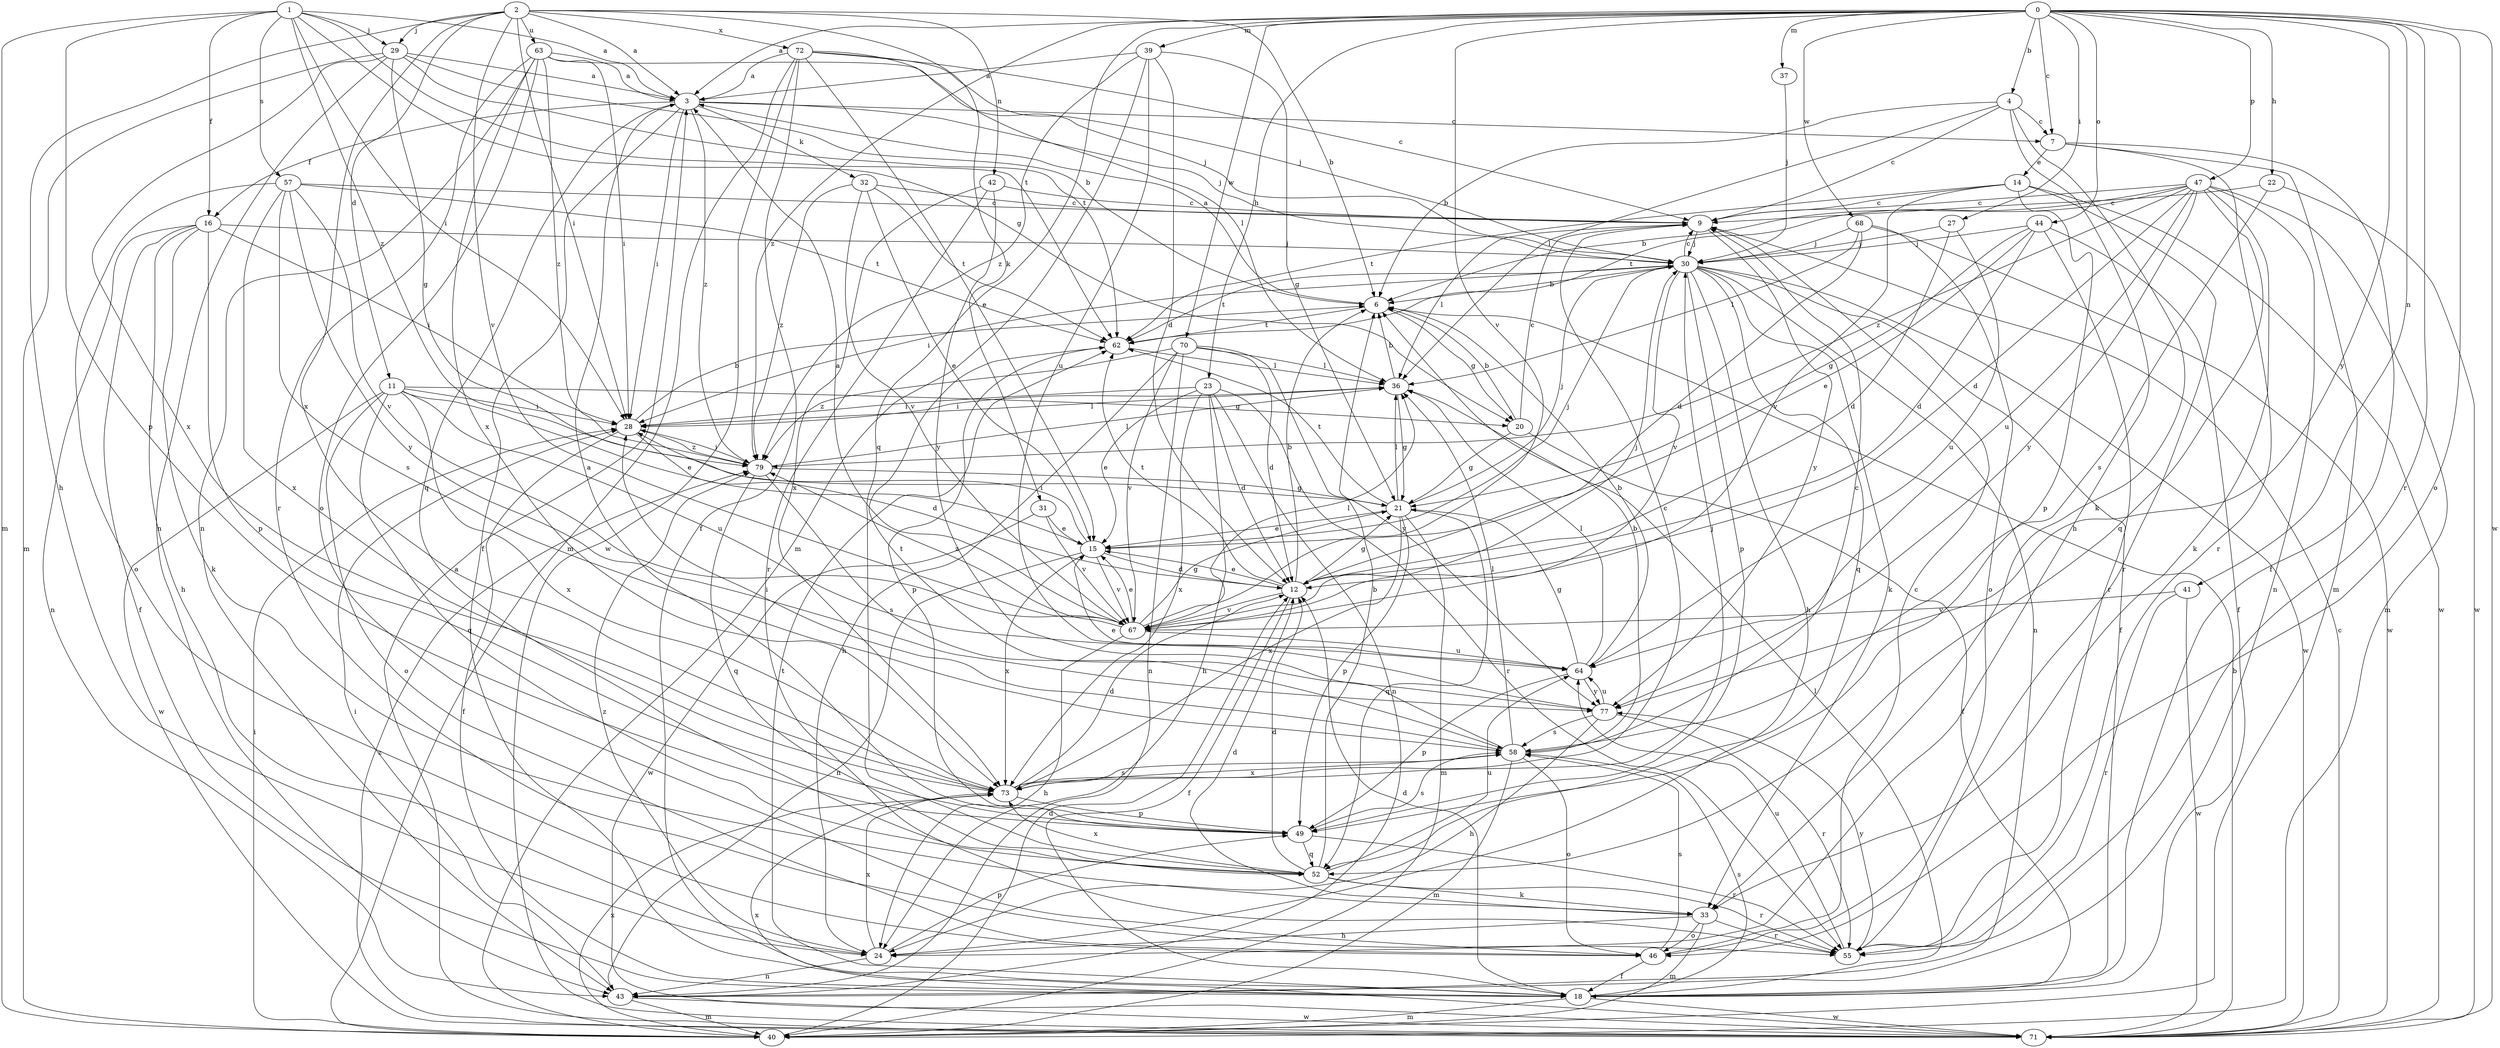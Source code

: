 strict digraph  {
0;
1;
2;
3;
4;
6;
7;
9;
11;
12;
14;
15;
16;
18;
20;
21;
22;
23;
24;
27;
28;
29;
30;
31;
32;
33;
36;
37;
39;
40;
41;
42;
43;
44;
46;
47;
49;
52;
55;
57;
58;
62;
63;
64;
67;
68;
70;
71;
72;
73;
77;
79;
0 -> 3  [label=a];
0 -> 4  [label=b];
0 -> 7  [label=c];
0 -> 22  [label=h];
0 -> 23  [label=h];
0 -> 27  [label=i];
0 -> 37  [label=m];
0 -> 39  [label=m];
0 -> 41  [label=n];
0 -> 44  [label=o];
0 -> 46  [label=o];
0 -> 47  [label=p];
0 -> 52  [label=q];
0 -> 55  [label=r];
0 -> 67  [label=v];
0 -> 68  [label=w];
0 -> 70  [label=w];
0 -> 71  [label=w];
0 -> 77  [label=y];
0 -> 79  [label=z];
1 -> 3  [label=a];
1 -> 16  [label=f];
1 -> 20  [label=g];
1 -> 28  [label=i];
1 -> 29  [label=j];
1 -> 40  [label=m];
1 -> 49  [label=p];
1 -> 57  [label=s];
1 -> 62  [label=t];
1 -> 79  [label=z];
2 -> 3  [label=a];
2 -> 6  [label=b];
2 -> 11  [label=d];
2 -> 24  [label=h];
2 -> 28  [label=i];
2 -> 29  [label=j];
2 -> 31  [label=k];
2 -> 42  [label=n];
2 -> 63  [label=u];
2 -> 67  [label=v];
2 -> 72  [label=x];
2 -> 73  [label=x];
3 -> 7  [label=c];
3 -> 16  [label=f];
3 -> 18  [label=f];
3 -> 28  [label=i];
3 -> 30  [label=j];
3 -> 32  [label=k];
3 -> 52  [label=q];
3 -> 79  [label=z];
4 -> 6  [label=b];
4 -> 7  [label=c];
4 -> 9  [label=c];
4 -> 24  [label=h];
4 -> 33  [label=k];
4 -> 36  [label=l];
6 -> 3  [label=a];
6 -> 20  [label=g];
6 -> 62  [label=t];
7 -> 14  [label=e];
7 -> 18  [label=f];
7 -> 40  [label=m];
7 -> 55  [label=r];
9 -> 30  [label=j];
9 -> 36  [label=l];
9 -> 77  [label=y];
11 -> 15  [label=e];
11 -> 20  [label=g];
11 -> 28  [label=i];
11 -> 46  [label=o];
11 -> 52  [label=q];
11 -> 64  [label=u];
11 -> 71  [label=w];
11 -> 73  [label=x];
12 -> 6  [label=b];
12 -> 15  [label=e];
12 -> 18  [label=f];
12 -> 21  [label=g];
12 -> 62  [label=t];
12 -> 67  [label=v];
14 -> 9  [label=c];
14 -> 49  [label=p];
14 -> 55  [label=r];
14 -> 62  [label=t];
14 -> 67  [label=v];
14 -> 71  [label=w];
15 -> 12  [label=d];
15 -> 28  [label=i];
15 -> 30  [label=j];
15 -> 43  [label=n];
15 -> 67  [label=v];
15 -> 73  [label=x];
16 -> 18  [label=f];
16 -> 24  [label=h];
16 -> 28  [label=i];
16 -> 30  [label=j];
16 -> 33  [label=k];
16 -> 43  [label=n];
16 -> 49  [label=p];
18 -> 12  [label=d];
18 -> 36  [label=l];
18 -> 40  [label=m];
18 -> 58  [label=s];
18 -> 62  [label=t];
18 -> 71  [label=w];
20 -> 6  [label=b];
20 -> 9  [label=c];
20 -> 18  [label=f];
20 -> 21  [label=g];
21 -> 15  [label=e];
21 -> 30  [label=j];
21 -> 36  [label=l];
21 -> 40  [label=m];
21 -> 49  [label=p];
21 -> 52  [label=q];
21 -> 62  [label=t];
21 -> 73  [label=x];
22 -> 9  [label=c];
22 -> 58  [label=s];
22 -> 71  [label=w];
23 -> 12  [label=d];
23 -> 15  [label=e];
23 -> 24  [label=h];
23 -> 28  [label=i];
23 -> 43  [label=n];
23 -> 55  [label=r];
23 -> 73  [label=x];
24 -> 43  [label=n];
24 -> 49  [label=p];
24 -> 73  [label=x];
24 -> 79  [label=z];
27 -> 12  [label=d];
27 -> 30  [label=j];
27 -> 64  [label=u];
28 -> 6  [label=b];
28 -> 12  [label=d];
28 -> 18  [label=f];
28 -> 36  [label=l];
28 -> 79  [label=z];
29 -> 3  [label=a];
29 -> 6  [label=b];
29 -> 21  [label=g];
29 -> 40  [label=m];
29 -> 43  [label=n];
29 -> 62  [label=t];
29 -> 73  [label=x];
30 -> 6  [label=b];
30 -> 9  [label=c];
30 -> 18  [label=f];
30 -> 24  [label=h];
30 -> 28  [label=i];
30 -> 33  [label=k];
30 -> 43  [label=n];
30 -> 49  [label=p];
30 -> 52  [label=q];
30 -> 62  [label=t];
30 -> 67  [label=v];
30 -> 71  [label=w];
31 -> 15  [label=e];
31 -> 67  [label=v];
31 -> 71  [label=w];
32 -> 9  [label=c];
32 -> 15  [label=e];
32 -> 62  [label=t];
32 -> 67  [label=v];
32 -> 79  [label=z];
33 -> 12  [label=d];
33 -> 24  [label=h];
33 -> 40  [label=m];
33 -> 46  [label=o];
33 -> 55  [label=r];
36 -> 6  [label=b];
36 -> 21  [label=g];
36 -> 28  [label=i];
37 -> 30  [label=j];
39 -> 3  [label=a];
39 -> 12  [label=d];
39 -> 21  [label=g];
39 -> 40  [label=m];
39 -> 64  [label=u];
39 -> 79  [label=z];
40 -> 12  [label=d];
40 -> 28  [label=i];
40 -> 73  [label=x];
41 -> 55  [label=r];
41 -> 67  [label=v];
41 -> 71  [label=w];
42 -> 9  [label=c];
42 -> 55  [label=r];
42 -> 73  [label=x];
42 -> 77  [label=y];
43 -> 28  [label=i];
43 -> 40  [label=m];
43 -> 71  [label=w];
44 -> 12  [label=d];
44 -> 15  [label=e];
44 -> 18  [label=f];
44 -> 21  [label=g];
44 -> 30  [label=j];
44 -> 55  [label=r];
46 -> 9  [label=c];
46 -> 18  [label=f];
46 -> 58  [label=s];
47 -> 6  [label=b];
47 -> 9  [label=c];
47 -> 12  [label=d];
47 -> 33  [label=k];
47 -> 40  [label=m];
47 -> 43  [label=n];
47 -> 52  [label=q];
47 -> 62  [label=t];
47 -> 64  [label=u];
47 -> 77  [label=y];
47 -> 79  [label=z];
49 -> 3  [label=a];
49 -> 52  [label=q];
49 -> 55  [label=r];
49 -> 58  [label=s];
52 -> 6  [label=b];
52 -> 12  [label=d];
52 -> 33  [label=k];
52 -> 55  [label=r];
52 -> 64  [label=u];
52 -> 73  [label=x];
55 -> 64  [label=u];
55 -> 77  [label=y];
57 -> 9  [label=c];
57 -> 46  [label=o];
57 -> 58  [label=s];
57 -> 62  [label=t];
57 -> 67  [label=v];
57 -> 73  [label=x];
57 -> 77  [label=y];
58 -> 6  [label=b];
58 -> 9  [label=c];
58 -> 28  [label=i];
58 -> 36  [label=l];
58 -> 40  [label=m];
58 -> 46  [label=o];
58 -> 62  [label=t];
58 -> 73  [label=x];
62 -> 36  [label=l];
62 -> 49  [label=p];
63 -> 3  [label=a];
63 -> 28  [label=i];
63 -> 30  [label=j];
63 -> 43  [label=n];
63 -> 46  [label=o];
63 -> 55  [label=r];
63 -> 73  [label=x];
63 -> 79  [label=z];
64 -> 6  [label=b];
64 -> 21  [label=g];
64 -> 36  [label=l];
64 -> 49  [label=p];
64 -> 77  [label=y];
67 -> 3  [label=a];
67 -> 15  [label=e];
67 -> 21  [label=g];
67 -> 24  [label=h];
67 -> 30  [label=j];
67 -> 36  [label=l];
67 -> 64  [label=u];
67 -> 79  [label=z];
68 -> 12  [label=d];
68 -> 30  [label=j];
68 -> 36  [label=l];
68 -> 46  [label=o];
68 -> 71  [label=w];
70 -> 12  [label=d];
70 -> 24  [label=h];
70 -> 36  [label=l];
70 -> 43  [label=n];
70 -> 67  [label=v];
70 -> 77  [label=y];
70 -> 79  [label=z];
71 -> 3  [label=a];
71 -> 6  [label=b];
71 -> 9  [label=c];
71 -> 73  [label=x];
71 -> 79  [label=z];
72 -> 3  [label=a];
72 -> 9  [label=c];
72 -> 15  [label=e];
72 -> 18  [label=f];
72 -> 30  [label=j];
72 -> 36  [label=l];
72 -> 40  [label=m];
72 -> 71  [label=w];
73 -> 9  [label=c];
73 -> 12  [label=d];
73 -> 30  [label=j];
73 -> 49  [label=p];
73 -> 58  [label=s];
77 -> 15  [label=e];
77 -> 24  [label=h];
77 -> 55  [label=r];
77 -> 58  [label=s];
77 -> 64  [label=u];
79 -> 21  [label=g];
79 -> 28  [label=i];
79 -> 36  [label=l];
79 -> 52  [label=q];
79 -> 58  [label=s];
}
